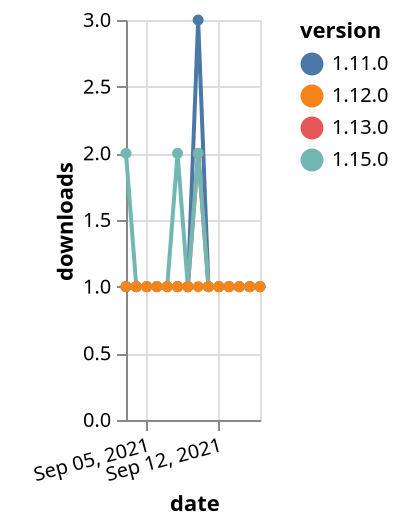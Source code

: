 {"$schema": "https://vega.github.io/schema/vega-lite/v5.json", "description": "A simple bar chart with embedded data.", "data": {"values": [{"date": "2021-09-03", "total": 341, "delta": 1, "version": "1.11.0"}, {"date": "2021-09-04", "total": 342, "delta": 1, "version": "1.11.0"}, {"date": "2021-09-05", "total": 343, "delta": 1, "version": "1.11.0"}, {"date": "2021-09-06", "total": 344, "delta": 1, "version": "1.11.0"}, {"date": "2021-09-07", "total": 345, "delta": 1, "version": "1.11.0"}, {"date": "2021-09-08", "total": 346, "delta": 1, "version": "1.11.0"}, {"date": "2021-09-09", "total": 347, "delta": 1, "version": "1.11.0"}, {"date": "2021-09-10", "total": 350, "delta": 3, "version": "1.11.0"}, {"date": "2021-09-11", "total": 351, "delta": 1, "version": "1.11.0"}, {"date": "2021-09-12", "total": 352, "delta": 1, "version": "1.11.0"}, {"date": "2021-09-13", "total": 353, "delta": 1, "version": "1.11.0"}, {"date": "2021-09-14", "total": 354, "delta": 1, "version": "1.11.0"}, {"date": "2021-09-15", "total": 355, "delta": 1, "version": "1.11.0"}, {"date": "2021-09-16", "total": 356, "delta": 1, "version": "1.11.0"}, {"date": "2021-09-03", "total": 279, "delta": 1, "version": "1.13.0"}, {"date": "2021-09-04", "total": 280, "delta": 1, "version": "1.13.0"}, {"date": "2021-09-05", "total": 281, "delta": 1, "version": "1.13.0"}, {"date": "2021-09-06", "total": 282, "delta": 1, "version": "1.13.0"}, {"date": "2021-09-07", "total": 283, "delta": 1, "version": "1.13.0"}, {"date": "2021-09-08", "total": 284, "delta": 1, "version": "1.13.0"}, {"date": "2021-09-09", "total": 285, "delta": 1, "version": "1.13.0"}, {"date": "2021-09-10", "total": 287, "delta": 2, "version": "1.13.0"}, {"date": "2021-09-11", "total": 288, "delta": 1, "version": "1.13.0"}, {"date": "2021-09-12", "total": 289, "delta": 1, "version": "1.13.0"}, {"date": "2021-09-13", "total": 290, "delta": 1, "version": "1.13.0"}, {"date": "2021-09-14", "total": 291, "delta": 1, "version": "1.13.0"}, {"date": "2021-09-15", "total": 292, "delta": 1, "version": "1.13.0"}, {"date": "2021-09-16", "total": 293, "delta": 1, "version": "1.13.0"}, {"date": "2021-09-03", "total": 116, "delta": 2, "version": "1.15.0"}, {"date": "2021-09-04", "total": 117, "delta": 1, "version": "1.15.0"}, {"date": "2021-09-05", "total": 118, "delta": 1, "version": "1.15.0"}, {"date": "2021-09-06", "total": 119, "delta": 1, "version": "1.15.0"}, {"date": "2021-09-07", "total": 120, "delta": 1, "version": "1.15.0"}, {"date": "2021-09-08", "total": 122, "delta": 2, "version": "1.15.0"}, {"date": "2021-09-09", "total": 123, "delta": 1, "version": "1.15.0"}, {"date": "2021-09-10", "total": 125, "delta": 2, "version": "1.15.0"}, {"date": "2021-09-11", "total": 126, "delta": 1, "version": "1.15.0"}, {"date": "2021-09-12", "total": 127, "delta": 1, "version": "1.15.0"}, {"date": "2021-09-13", "total": 128, "delta": 1, "version": "1.15.0"}, {"date": "2021-09-14", "total": 129, "delta": 1, "version": "1.15.0"}, {"date": "2021-09-15", "total": 130, "delta": 1, "version": "1.15.0"}, {"date": "2021-09-16", "total": 131, "delta": 1, "version": "1.15.0"}, {"date": "2021-09-03", "total": 173, "delta": 1, "version": "1.12.0"}, {"date": "2021-09-04", "total": 174, "delta": 1, "version": "1.12.0"}, {"date": "2021-09-05", "total": 175, "delta": 1, "version": "1.12.0"}, {"date": "2021-09-06", "total": 176, "delta": 1, "version": "1.12.0"}, {"date": "2021-09-07", "total": 177, "delta": 1, "version": "1.12.0"}, {"date": "2021-09-08", "total": 178, "delta": 1, "version": "1.12.0"}, {"date": "2021-09-09", "total": 179, "delta": 1, "version": "1.12.0"}, {"date": "2021-09-10", "total": 180, "delta": 1, "version": "1.12.0"}, {"date": "2021-09-11", "total": 181, "delta": 1, "version": "1.12.0"}, {"date": "2021-09-12", "total": 182, "delta": 1, "version": "1.12.0"}, {"date": "2021-09-13", "total": 183, "delta": 1, "version": "1.12.0"}, {"date": "2021-09-14", "total": 184, "delta": 1, "version": "1.12.0"}, {"date": "2021-09-15", "total": 185, "delta": 1, "version": "1.12.0"}, {"date": "2021-09-16", "total": 186, "delta": 1, "version": "1.12.0"}]}, "width": "container", "mark": {"type": "line", "point": {"filled": true}}, "encoding": {"x": {"field": "date", "type": "temporal", "timeUnit": "yearmonthdate", "title": "date", "axis": {"labelAngle": -15}}, "y": {"field": "delta", "type": "quantitative", "title": "downloads"}, "color": {"field": "version", "type": "nominal"}, "tooltip": {"field": "delta"}}}